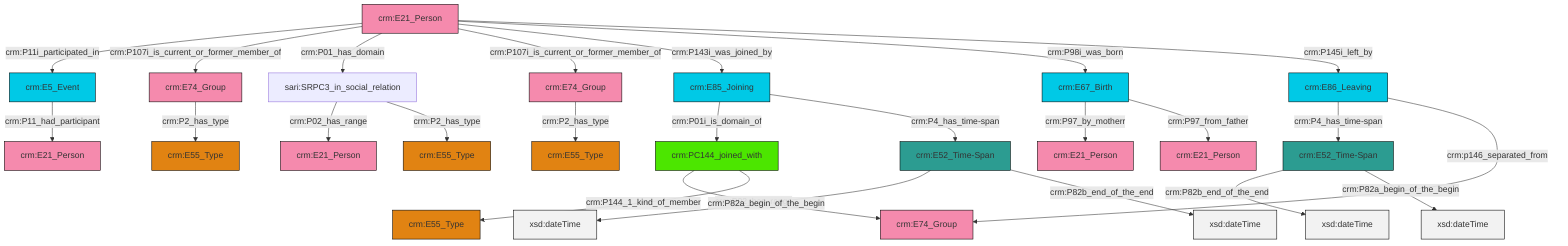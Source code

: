 graph TD
classDef Literal fill:#f2f2f2,stroke:#000000;
classDef CRM_Entity fill:#FFFFFF,stroke:#000000;
classDef Temporal_Entity fill:#00C9E6, stroke:#000000;
classDef Type fill:#E18312, stroke:#000000;
classDef Time-Span fill:#2C9C91, stroke:#000000;
classDef Appellation fill:#FFEB7F, stroke:#000000;
classDef Place fill:#008836, stroke:#000000;
classDef Persistent_Item fill:#B266B2, stroke:#000000;
classDef Conceptual_Object fill:#FFD700, stroke:#000000;
classDef Physical_Thing fill:#D2B48C, stroke:#000000;
classDef Actor fill:#f58aad, stroke:#000000;
classDef PC_Classes fill:#4ce600, stroke:#000000;
classDef Multi fill:#cccccc,stroke:#000000;

0["crm:E21_Person"]:::Actor -->|crm:P11i_participated_in| 1["crm:E5_Event"]:::Temporal_Entity
2["crm:PC144_joined_with"]:::PC_Classes -->|crm:P02_has_range| 3["crm:E74_Group"]:::Actor
0["crm:E21_Person"]:::Actor -->|crm:P107i_is_current_or_former_member_of| 10["crm:E74_Group"]:::Actor
17["sari:SRPC3_in_social_relation"]:::Default -->|crm:P02_has_range| 8["crm:E21_Person"]:::Actor
4["crm:E85_Joining"]:::Temporal_Entity -->|crm:P01i_is_domain_of| 2["crm:PC144_joined_with"]:::PC_Classes
2["crm:PC144_joined_with"]:::PC_Classes -->|crm:P144_1_kind_of_member| 20["crm:E55_Type"]:::Type
18["crm:E86_Leaving"]:::Temporal_Entity -->|crm:P4_has_time-span| 23["crm:E52_Time-Span"]:::Time-Span
23["crm:E52_Time-Span"]:::Time-Span -->|crm:P82b_end_of_the_end| 30[xsd:dateTime]:::Literal
1["crm:E5_Event"]:::Temporal_Entity -->|crm:P11_had_participant| 31["crm:E21_Person"]:::Actor
26["crm:E74_Group"]:::Actor -->|crm:P2_has_type| 24["crm:E55_Type"]:::Type
0["crm:E21_Person"]:::Actor -->|crm:P01_has_domain| 17["sari:SRPC3_in_social_relation"]:::Default
0["crm:E21_Person"]:::Actor -->|crm:P107i_is_current_or_former_member_of| 26["crm:E74_Group"]:::Actor
37["crm:E67_Birth"]:::Temporal_Entity -->|crm:P97_by_motherr| 6["crm:E21_Person"]:::Actor
18["crm:E86_Leaving"]:::Temporal_Entity -->|crm:p146_separated_from| 3["crm:E74_Group"]:::Actor
4["crm:E85_Joining"]:::Temporal_Entity -->|crm:P4_has_time-span| 32["crm:E52_Time-Span"]:::Time-Span
32["crm:E52_Time-Span"]:::Time-Span -->|crm:P82a_begin_of_the_begin| 38[xsd:dateTime]:::Literal
23["crm:E52_Time-Span"]:::Time-Span -->|crm:P82a_begin_of_the_begin| 39[xsd:dateTime]:::Literal
0["crm:E21_Person"]:::Actor -->|crm:P143i_was_joined_by| 4["crm:E85_Joining"]:::Temporal_Entity
32["crm:E52_Time-Span"]:::Time-Span -->|crm:P82b_end_of_the_end| 41[xsd:dateTime]:::Literal
37["crm:E67_Birth"]:::Temporal_Entity -->|crm:P97_from_father| 11["crm:E21_Person"]:::Actor
17["sari:SRPC3_in_social_relation"]:::Default -->|crm:P2_has_type| 15["crm:E55_Type"]:::Type
0["crm:E21_Person"]:::Actor -->|crm:P98i_was_born| 37["crm:E67_Birth"]:::Temporal_Entity
10["crm:E74_Group"]:::Actor -->|crm:P2_has_type| 13["crm:E55_Type"]:::Type
0["crm:E21_Person"]:::Actor -->|crm:P145i_left_by| 18["crm:E86_Leaving"]:::Temporal_Entity